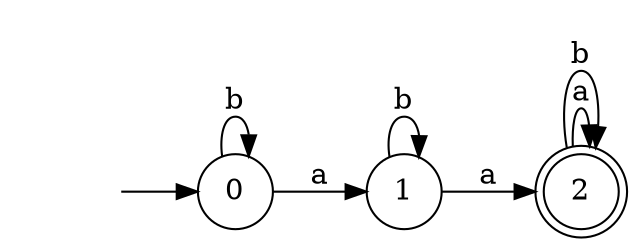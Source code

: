 digraph finite_state_machine {
	rankdir = LR;
	/*size = "4,6"*/
	/*ppi = 300*/
	node [ shape = none ] "";
	node [ shape = doublecircle ]; "2";
	node [ shape = circle ];

	"" -> "0"

	"0" -> "1"  [ label = "a" ]
	"0" -> "0"   [ label = "b" ]

	"1" -> "2"   [ label = "a" ]
	"1" -> "1"   [ label = "b" ]

	"2" -> "2" [ label = "a"]
	"2" -> "2" [ label = "b"]
}
